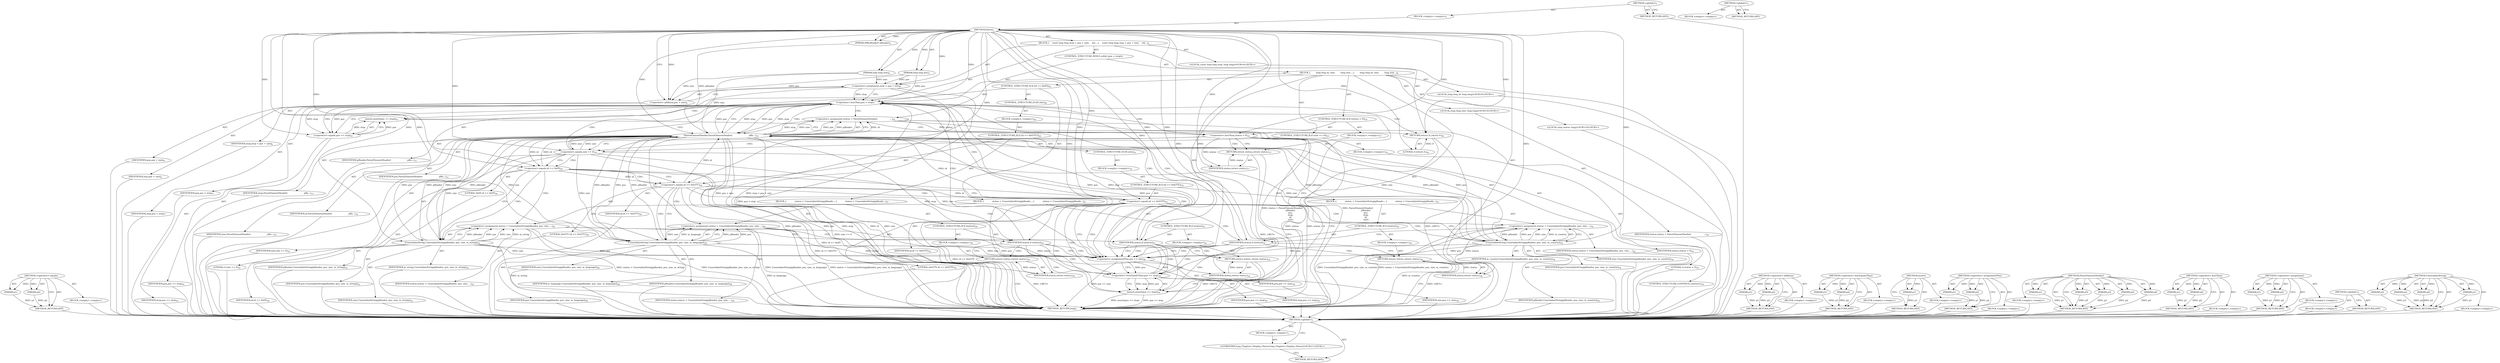 digraph "&lt;global&gt;" {
vulnerable_162 [label=<(METHOD,&lt;operator&gt;.equals)>];
vulnerable_163 [label=<(PARAM,p1)>];
vulnerable_164 [label=<(PARAM,p2)>];
vulnerable_165 [label=<(BLOCK,&lt;empty&gt;,&lt;empty&gt;)>];
vulnerable_166 [label=<(METHOD_RETURN,ANY)>];
vulnerable_6 [label=<(METHOD,&lt;global&gt;)<SUB>1</SUB>>];
vulnerable_7 [label=<(BLOCK,&lt;empty&gt;,&lt;empty&gt;)<SUB>1</SUB>>];
vulnerable_8 [label=<(METHOD,Parse)<SUB>1</SUB>>];
vulnerable_9 [label=<(PARAM,IMkvReader* pReader)<SUB>2</SUB>>];
vulnerable_10 [label=<(PARAM,long long pos)<SUB>3</SUB>>];
vulnerable_11 [label=<(PARAM,long long size)<SUB>4</SUB>>];
vulnerable_12 [label=<(BLOCK,{
    const long long stop = pos + size;
    wh...,{
    const long long stop = pos + size;
    wh...)<SUB>5</SUB>>];
vulnerable_13 [label="<(LOCAL,const long long stop: long long)<SUB>6</SUB>>"];
vulnerable_14 [label=<(&lt;operator&gt;.assignment,stop = pos + size)<SUB>6</SUB>>];
vulnerable_15 [label=<(IDENTIFIER,stop,stop = pos + size)<SUB>6</SUB>>];
vulnerable_16 [label=<(&lt;operator&gt;.addition,pos + size)<SUB>6</SUB>>];
vulnerable_17 [label=<(IDENTIFIER,pos,pos + size)<SUB>6</SUB>>];
vulnerable_18 [label=<(IDENTIFIER,size,pos + size)<SUB>6</SUB>>];
vulnerable_19 [label=<(CONTROL_STRUCTURE,WHILE,while (pos &lt; stop))<SUB>7</SUB>>];
vulnerable_20 [label=<(&lt;operator&gt;.lessThan,pos &lt; stop)<SUB>7</SUB>>];
vulnerable_21 [label=<(IDENTIFIER,pos,pos &lt; stop)<SUB>7</SUB>>];
vulnerable_22 [label=<(IDENTIFIER,stop,pos &lt; stop)<SUB>7</SUB>>];
vulnerable_23 [label=<(BLOCK,{
        long long id, size;
        long stat...,{
        long long id, size;
        long stat...)<SUB>8</SUB>>];
vulnerable_24 [label="<(LOCAL,long long id: long long)<SUB>9</SUB>>"];
vulnerable_25 [label="<(LOCAL,long long size: long long)<SUB>9</SUB>>"];
vulnerable_26 [label="<(LOCAL,long status: long)<SUB>10</SUB>>"];
vulnerable_27 [label=<(&lt;operator&gt;.assignment,status = ParseElementHeader(
                  ...)<SUB>10</SUB>>];
vulnerable_28 [label=<(IDENTIFIER,status,status = ParseElementHeader(
                  ...)<SUB>10</SUB>>];
vulnerable_29 [label=<(ParseElementHeader,ParseElementHeader(
                        pRe...)<SUB>10</SUB>>];
vulnerable_30 [label=<(IDENTIFIER,pReader,ParseElementHeader(
                        pRe...)<SUB>11</SUB>>];
vulnerable_31 [label=<(IDENTIFIER,pos,ParseElementHeader(
                        pRe...)<SUB>12</SUB>>];
vulnerable_32 [label=<(IDENTIFIER,stop,ParseElementHeader(
                        pRe...)<SUB>13</SUB>>];
vulnerable_33 [label=<(IDENTIFIER,id,ParseElementHeader(
                        pRe...)<SUB>14</SUB>>];
vulnerable_34 [label=<(IDENTIFIER,size,ParseElementHeader(
                        pRe...)<SUB>15</SUB>>];
vulnerable_35 [label=<(CONTROL_STRUCTURE,IF,if (status &lt; 0))<SUB>16</SUB>>];
vulnerable_36 [label=<(&lt;operator&gt;.lessThan,status &lt; 0)<SUB>16</SUB>>];
vulnerable_37 [label=<(IDENTIFIER,status,status &lt; 0)<SUB>16</SUB>>];
vulnerable_38 [label=<(LITERAL,0,status &lt; 0)<SUB>16</SUB>>];
vulnerable_39 [label=<(BLOCK,&lt;empty&gt;,&lt;empty&gt;)<SUB>17</SUB>>];
vulnerable_40 [label=<(RETURN,return status;,return status;)<SUB>17</SUB>>];
vulnerable_41 [label=<(IDENTIFIER,status,return status;)<SUB>17</SUB>>];
vulnerable_42 [label=<(CONTROL_STRUCTURE,IF,if (size == 0))<SUB>18</SUB>>];
vulnerable_43 [label=<(&lt;operator&gt;.equals,size == 0)<SUB>18</SUB>>];
vulnerable_44 [label=<(IDENTIFIER,size,size == 0)<SUB>18</SUB>>];
vulnerable_45 [label=<(LITERAL,0,size == 0)<SUB>18</SUB>>];
vulnerable_46 [label=<(BLOCK,&lt;empty&gt;,&lt;empty&gt;)<SUB>19</SUB>>];
vulnerable_47 [label=<(CONTROL_STRUCTURE,CONTINUE,continue;)<SUB>19</SUB>>];
vulnerable_48 [label=<(CONTROL_STRUCTURE,IF,if (id == 0x05))<SUB>20</SUB>>];
vulnerable_49 [label=<(&lt;operator&gt;.equals,id == 0x05)<SUB>20</SUB>>];
vulnerable_50 [label=<(IDENTIFIER,id,id == 0x05)<SUB>20</SUB>>];
vulnerable_51 [label=<(LITERAL,0x05,id == 0x05)<SUB>20</SUB>>];
vulnerable_52 [label=<(BLOCK,{
            status = UnserializeString(pReade...,{
            status = UnserializeString(pReade...)<SUB>21</SUB>>];
vulnerable_53 [label=<(&lt;operator&gt;.assignment,status = UnserializeString(pReader, pos, size, ...)<SUB>22</SUB>>];
vulnerable_54 [label=<(IDENTIFIER,status,status = UnserializeString(pReader, pos, size, ...)<SUB>22</SUB>>];
vulnerable_55 [label=<(UnserializeString,UnserializeString(pReader, pos, size, m_string))<SUB>22</SUB>>];
vulnerable_56 [label=<(IDENTIFIER,pReader,UnserializeString(pReader, pos, size, m_string))<SUB>22</SUB>>];
vulnerable_57 [label=<(IDENTIFIER,pos,UnserializeString(pReader, pos, size, m_string))<SUB>22</SUB>>];
vulnerable_58 [label=<(IDENTIFIER,size,UnserializeString(pReader, pos, size, m_string))<SUB>22</SUB>>];
vulnerable_59 [label=<(IDENTIFIER,m_string,UnserializeString(pReader, pos, size, m_string))<SUB>22</SUB>>];
vulnerable_60 [label=<(CONTROL_STRUCTURE,IF,if (status))<SUB>23</SUB>>];
vulnerable_61 [label=<(IDENTIFIER,status,if (status))<SUB>23</SUB>>];
vulnerable_62 [label=<(BLOCK,&lt;empty&gt;,&lt;empty&gt;)<SUB>24</SUB>>];
vulnerable_63 [label=<(RETURN,return status;,return status;)<SUB>24</SUB>>];
vulnerable_64 [label=<(IDENTIFIER,status,return status;)<SUB>24</SUB>>];
vulnerable_65 [label=<(CONTROL_STRUCTURE,ELSE,else)<SUB>26</SUB>>];
vulnerable_66 [label=<(BLOCK,&lt;empty&gt;,&lt;empty&gt;)<SUB>26</SUB>>];
vulnerable_67 [label=<(CONTROL_STRUCTURE,IF,if (id == 0x037C))<SUB>26</SUB>>];
vulnerable_68 [label=<(&lt;operator&gt;.equals,id == 0x037C)<SUB>26</SUB>>];
vulnerable_69 [label=<(IDENTIFIER,id,id == 0x037C)<SUB>26</SUB>>];
vulnerable_70 [label=<(LITERAL,0x037C,id == 0x037C)<SUB>26</SUB>>];
vulnerable_71 [label=<(BLOCK,{
            status = UnserializeString(pReade...,{
            status = UnserializeString(pReade...)<SUB>27</SUB>>];
vulnerable_72 [label=<(&lt;operator&gt;.assignment,status = UnserializeString(pReader, pos, size, ...)<SUB>28</SUB>>];
vulnerable_73 [label=<(IDENTIFIER,status,status = UnserializeString(pReader, pos, size, ...)<SUB>28</SUB>>];
vulnerable_74 [label=<(UnserializeString,UnserializeString(pReader, pos, size, m_language))<SUB>28</SUB>>];
vulnerable_75 [label=<(IDENTIFIER,pReader,UnserializeString(pReader, pos, size, m_language))<SUB>28</SUB>>];
vulnerable_76 [label=<(IDENTIFIER,pos,UnserializeString(pReader, pos, size, m_language))<SUB>28</SUB>>];
vulnerable_77 [label=<(IDENTIFIER,size,UnserializeString(pReader, pos, size, m_language))<SUB>28</SUB>>];
vulnerable_78 [label=<(IDENTIFIER,m_language,UnserializeString(pReader, pos, size, m_language))<SUB>28</SUB>>];
vulnerable_79 [label=<(CONTROL_STRUCTURE,IF,if (status))<SUB>29</SUB>>];
vulnerable_80 [label=<(IDENTIFIER,status,if (status))<SUB>29</SUB>>];
vulnerable_81 [label=<(BLOCK,&lt;empty&gt;,&lt;empty&gt;)<SUB>30</SUB>>];
vulnerable_82 [label=<(RETURN,return status;,return status;)<SUB>30</SUB>>];
vulnerable_83 [label=<(IDENTIFIER,status,return status;)<SUB>30</SUB>>];
vulnerable_84 [label=<(CONTROL_STRUCTURE,ELSE,else)<SUB>32</SUB>>];
vulnerable_85 [label=<(BLOCK,&lt;empty&gt;,&lt;empty&gt;)<SUB>32</SUB>>];
vulnerable_86 [label=<(CONTROL_STRUCTURE,IF,if (id == 0x037E))<SUB>32</SUB>>];
vulnerable_87 [label=<(&lt;operator&gt;.equals,id == 0x037E)<SUB>32</SUB>>];
vulnerable_88 [label=<(IDENTIFIER,id,id == 0x037E)<SUB>32</SUB>>];
vulnerable_89 [label=<(LITERAL,0x037E,id == 0x037E)<SUB>32</SUB>>];
vulnerable_90 [label=<(BLOCK,{
            status = UnserializeString(pReade...,{
            status = UnserializeString(pReade...)<SUB>33</SUB>>];
vulnerable_91 [label=<(&lt;operator&gt;.assignment,status = UnserializeString(pReader, pos, size, ...)<SUB>34</SUB>>];
vulnerable_92 [label=<(IDENTIFIER,status,status = UnserializeString(pReader, pos, size, ...)<SUB>34</SUB>>];
vulnerable_93 [label=<(UnserializeString,UnserializeString(pReader, pos, size, m_country))<SUB>34</SUB>>];
vulnerable_94 [label=<(IDENTIFIER,pReader,UnserializeString(pReader, pos, size, m_country))<SUB>34</SUB>>];
vulnerable_95 [label=<(IDENTIFIER,pos,UnserializeString(pReader, pos, size, m_country))<SUB>34</SUB>>];
vulnerable_96 [label=<(IDENTIFIER,size,UnserializeString(pReader, pos, size, m_country))<SUB>34</SUB>>];
vulnerable_97 [label=<(IDENTIFIER,m_country,UnserializeString(pReader, pos, size, m_country))<SUB>34</SUB>>];
vulnerable_98 [label=<(CONTROL_STRUCTURE,IF,if (status))<SUB>35</SUB>>];
vulnerable_99 [label=<(IDENTIFIER,status,if (status))<SUB>35</SUB>>];
vulnerable_100 [label=<(BLOCK,&lt;empty&gt;,&lt;empty&gt;)<SUB>36</SUB>>];
vulnerable_101 [label=<(RETURN,return status;,return status;)<SUB>36</SUB>>];
vulnerable_102 [label=<(IDENTIFIER,status,return status;)<SUB>36</SUB>>];
vulnerable_103 [label=<(&lt;operator&gt;.assignmentPlus,pos += size)<SUB>38</SUB>>];
vulnerable_104 [label=<(IDENTIFIER,pos,pos += size)<SUB>38</SUB>>];
vulnerable_105 [label=<(IDENTIFIER,size,pos += size)<SUB>38</SUB>>];
vulnerable_106 [label=<(assert,assert(pos &lt;= stop))<SUB>39</SUB>>];
vulnerable_107 [label=<(&lt;operator&gt;.lessEqualsThan,pos &lt;= stop)<SUB>39</SUB>>];
vulnerable_108 [label=<(IDENTIFIER,pos,pos &lt;= stop)<SUB>39</SUB>>];
vulnerable_109 [label=<(IDENTIFIER,stop,pos &lt;= stop)<SUB>39</SUB>>];
vulnerable_110 [label=<(assert,assert(pos == stop))<SUB>41</SUB>>];
vulnerable_111 [label=<(&lt;operator&gt;.equals,pos == stop)<SUB>41</SUB>>];
vulnerable_112 [label=<(IDENTIFIER,pos,pos == stop)<SUB>41</SUB>>];
vulnerable_113 [label=<(IDENTIFIER,stop,pos == stop)<SUB>41</SUB>>];
vulnerable_114 [label=<(RETURN,return 0;,return 0;)<SUB>42</SUB>>];
vulnerable_115 [label=<(LITERAL,0,return 0;)<SUB>42</SUB>>];
vulnerable_116 [label=<(METHOD_RETURN,long)<SUB>1</SUB>>];
vulnerable_118 [label=<(METHOD_RETURN,ANY)<SUB>1</SUB>>];
vulnerable_144 [label=<(METHOD,&lt;operator&gt;.addition)>];
vulnerable_145 [label=<(PARAM,p1)>];
vulnerable_146 [label=<(PARAM,p2)>];
vulnerable_147 [label=<(BLOCK,&lt;empty&gt;,&lt;empty&gt;)>];
vulnerable_148 [label=<(METHOD_RETURN,ANY)>];
vulnerable_183 [label=<(METHOD,&lt;operator&gt;.lessEqualsThan)>];
vulnerable_184 [label=<(PARAM,p1)>];
vulnerable_185 [label=<(PARAM,p2)>];
vulnerable_186 [label=<(BLOCK,&lt;empty&gt;,&lt;empty&gt;)>];
vulnerable_187 [label=<(METHOD_RETURN,ANY)>];
vulnerable_179 [label=<(METHOD,assert)>];
vulnerable_180 [label=<(PARAM,p1)>];
vulnerable_181 [label=<(BLOCK,&lt;empty&gt;,&lt;empty&gt;)>];
vulnerable_182 [label=<(METHOD_RETURN,ANY)>];
vulnerable_174 [label=<(METHOD,&lt;operator&gt;.assignmentPlus)>];
vulnerable_175 [label=<(PARAM,p1)>];
vulnerable_176 [label=<(PARAM,p2)>];
vulnerable_177 [label=<(BLOCK,&lt;empty&gt;,&lt;empty&gt;)>];
vulnerable_178 [label=<(METHOD_RETURN,ANY)>];
vulnerable_154 [label=<(METHOD,ParseElementHeader)>];
vulnerable_155 [label=<(PARAM,p1)>];
vulnerable_156 [label=<(PARAM,p2)>];
vulnerable_157 [label=<(PARAM,p3)>];
vulnerable_158 [label=<(PARAM,p4)>];
vulnerable_159 [label=<(PARAM,p5)>];
vulnerable_160 [label=<(BLOCK,&lt;empty&gt;,&lt;empty&gt;)>];
vulnerable_161 [label=<(METHOD_RETURN,ANY)>];
vulnerable_149 [label=<(METHOD,&lt;operator&gt;.lessThan)>];
vulnerable_150 [label=<(PARAM,p1)>];
vulnerable_151 [label=<(PARAM,p2)>];
vulnerable_152 [label=<(BLOCK,&lt;empty&gt;,&lt;empty&gt;)>];
vulnerable_153 [label=<(METHOD_RETURN,ANY)>];
vulnerable_139 [label=<(METHOD,&lt;operator&gt;.assignment)>];
vulnerable_140 [label=<(PARAM,p1)>];
vulnerable_141 [label=<(PARAM,p2)>];
vulnerable_142 [label=<(BLOCK,&lt;empty&gt;,&lt;empty&gt;)>];
vulnerable_143 [label=<(METHOD_RETURN,ANY)>];
vulnerable_133 [label=<(METHOD,&lt;global&gt;)<SUB>1</SUB>>];
vulnerable_134 [label=<(BLOCK,&lt;empty&gt;,&lt;empty&gt;)>];
vulnerable_135 [label=<(METHOD_RETURN,ANY)>];
vulnerable_167 [label=<(METHOD,UnserializeString)>];
vulnerable_168 [label=<(PARAM,p1)>];
vulnerable_169 [label=<(PARAM,p2)>];
vulnerable_170 [label=<(PARAM,p3)>];
vulnerable_171 [label=<(PARAM,p4)>];
vulnerable_172 [label=<(BLOCK,&lt;empty&gt;,&lt;empty&gt;)>];
vulnerable_173 [label=<(METHOD_RETURN,ANY)>];
fixed_6 [label=<(METHOD,&lt;global&gt;)<SUB>1</SUB>>];
fixed_7 [label=<(BLOCK,&lt;empty&gt;,&lt;empty&gt;)<SUB>1</SUB>>];
fixed_8 [label="<(UNKNOWN,long Chapters::Display::Parse(,long Chapters::Display::Parse()<SUB>1</SUB>>"];
fixed_9 [label=<(METHOD_RETURN,ANY)<SUB>1</SUB>>];
fixed_14 [label=<(METHOD,&lt;global&gt;)<SUB>1</SUB>>];
fixed_15 [label=<(BLOCK,&lt;empty&gt;,&lt;empty&gt;)>];
fixed_16 [label=<(METHOD_RETURN,ANY)>];
vulnerable_162 -> vulnerable_163  [key=0, label="AST: "];
vulnerable_162 -> vulnerable_163  [key=1, label="DDG: "];
vulnerable_162 -> vulnerable_165  [key=0, label="AST: "];
vulnerable_162 -> vulnerable_164  [key=0, label="AST: "];
vulnerable_162 -> vulnerable_164  [key=1, label="DDG: "];
vulnerable_162 -> vulnerable_166  [key=0, label="AST: "];
vulnerable_162 -> vulnerable_166  [key=1, label="CFG: "];
vulnerable_163 -> vulnerable_166  [key=0, label="DDG: p1"];
vulnerable_164 -> vulnerable_166  [key=0, label="DDG: p2"];
vulnerable_165 -> fixed_6  [key=0];
vulnerable_166 -> fixed_6  [key=0];
vulnerable_6 -> vulnerable_7  [key=0, label="AST: "];
vulnerable_6 -> vulnerable_118  [key=0, label="AST: "];
vulnerable_6 -> vulnerable_118  [key=1, label="CFG: "];
vulnerable_7 -> vulnerable_8  [key=0, label="AST: "];
vulnerable_8 -> vulnerable_9  [key=0, label="AST: "];
vulnerable_8 -> vulnerable_9  [key=1, label="DDG: "];
vulnerable_8 -> vulnerable_10  [key=0, label="AST: "];
vulnerable_8 -> vulnerable_10  [key=1, label="DDG: "];
vulnerable_8 -> vulnerable_11  [key=0, label="AST: "];
vulnerable_8 -> vulnerable_11  [key=1, label="DDG: "];
vulnerable_8 -> vulnerable_12  [key=0, label="AST: "];
vulnerable_8 -> vulnerable_116  [key=0, label="AST: "];
vulnerable_8 -> vulnerable_16  [key=0, label="CFG: "];
vulnerable_8 -> vulnerable_16  [key=1, label="DDG: "];
vulnerable_8 -> vulnerable_14  [key=0, label="DDG: "];
vulnerable_8 -> vulnerable_114  [key=0, label="DDG: "];
vulnerable_8 -> vulnerable_115  [key=0, label="DDG: "];
vulnerable_8 -> vulnerable_20  [key=0, label="DDG: "];
vulnerable_8 -> vulnerable_103  [key=0, label="DDG: "];
vulnerable_8 -> vulnerable_111  [key=0, label="DDG: "];
vulnerable_8 -> vulnerable_29  [key=0, label="DDG: "];
vulnerable_8 -> vulnerable_36  [key=0, label="DDG: "];
vulnerable_8 -> vulnerable_43  [key=0, label="DDG: "];
vulnerable_8 -> vulnerable_49  [key=0, label="DDG: "];
vulnerable_8 -> vulnerable_107  [key=0, label="DDG: "];
vulnerable_8 -> vulnerable_41  [key=0, label="DDG: "];
vulnerable_8 -> vulnerable_61  [key=0, label="DDG: "];
vulnerable_8 -> vulnerable_55  [key=0, label="DDG: "];
vulnerable_8 -> vulnerable_64  [key=0, label="DDG: "];
vulnerable_8 -> vulnerable_68  [key=0, label="DDG: "];
vulnerable_8 -> vulnerable_80  [key=0, label="DDG: "];
vulnerable_8 -> vulnerable_74  [key=0, label="DDG: "];
vulnerable_8 -> vulnerable_83  [key=0, label="DDG: "];
vulnerable_8 -> vulnerable_87  [key=0, label="DDG: "];
vulnerable_8 -> vulnerable_99  [key=0, label="DDG: "];
vulnerable_8 -> vulnerable_93  [key=0, label="DDG: "];
vulnerable_8 -> vulnerable_102  [key=0, label="DDG: "];
vulnerable_9 -> vulnerable_29  [key=0, label="DDG: pReader"];
vulnerable_10 -> vulnerable_14  [key=0, label="DDG: pos"];
vulnerable_10 -> vulnerable_16  [key=0, label="DDG: pos"];
vulnerable_10 -> vulnerable_20  [key=0, label="DDG: pos"];
vulnerable_11 -> vulnerable_14  [key=0, label="DDG: size"];
vulnerable_11 -> vulnerable_16  [key=0, label="DDG: size"];
vulnerable_11 -> vulnerable_29  [key=0, label="DDG: size"];
vulnerable_12 -> vulnerable_13  [key=0, label="AST: "];
vulnerable_12 -> vulnerable_14  [key=0, label="AST: "];
vulnerable_12 -> vulnerable_19  [key=0, label="AST: "];
vulnerable_12 -> vulnerable_110  [key=0, label="AST: "];
vulnerable_12 -> vulnerable_114  [key=0, label="AST: "];
vulnerable_13 -> fixed_6  [key=0];
vulnerable_14 -> vulnerable_15  [key=0, label="AST: "];
vulnerable_14 -> vulnerable_16  [key=0, label="AST: "];
vulnerable_14 -> vulnerable_20  [key=0, label="CFG: "];
vulnerable_14 -> vulnerable_20  [key=1, label="DDG: stop"];
vulnerable_14 -> vulnerable_116  [key=0, label="DDG: pos + size"];
vulnerable_14 -> vulnerable_116  [key=1, label="DDG: stop = pos + size"];
vulnerable_15 -> fixed_6  [key=0];
vulnerable_16 -> vulnerable_17  [key=0, label="AST: "];
vulnerable_16 -> vulnerable_18  [key=0, label="AST: "];
vulnerable_16 -> vulnerable_14  [key=0, label="CFG: "];
vulnerable_17 -> fixed_6  [key=0];
vulnerable_18 -> fixed_6  [key=0];
vulnerable_19 -> vulnerable_20  [key=0, label="AST: "];
vulnerable_19 -> vulnerable_23  [key=0, label="AST: "];
vulnerable_20 -> vulnerable_21  [key=0, label="AST: "];
vulnerable_20 -> vulnerable_22  [key=0, label="AST: "];
vulnerable_20 -> vulnerable_29  [key=0, label="CFG: "];
vulnerable_20 -> vulnerable_29  [key=1, label="DDG: pos"];
vulnerable_20 -> vulnerable_29  [key=2, label="DDG: stop"];
vulnerable_20 -> vulnerable_29  [key=3, label="CDG: "];
vulnerable_20 -> vulnerable_111  [key=0, label="CFG: "];
vulnerable_20 -> vulnerable_111  [key=1, label="DDG: pos"];
vulnerable_20 -> vulnerable_111  [key=2, label="DDG: stop"];
vulnerable_20 -> vulnerable_111  [key=3, label="CDG: "];
vulnerable_20 -> vulnerable_116  [key=0, label="DDG: pos &lt; stop"];
vulnerable_20 -> vulnerable_114  [key=0, label="CDG: "];
vulnerable_20 -> vulnerable_27  [key=0, label="CDG: "];
vulnerable_20 -> vulnerable_36  [key=0, label="CDG: "];
vulnerable_20 -> vulnerable_110  [key=0, label="CDG: "];
vulnerable_21 -> fixed_6  [key=0];
vulnerable_22 -> fixed_6  [key=0];
vulnerable_23 -> vulnerable_24  [key=0, label="AST: "];
vulnerable_23 -> vulnerable_25  [key=0, label="AST: "];
vulnerable_23 -> vulnerable_26  [key=0, label="AST: "];
vulnerable_23 -> vulnerable_27  [key=0, label="AST: "];
vulnerable_23 -> vulnerable_35  [key=0, label="AST: "];
vulnerable_23 -> vulnerable_42  [key=0, label="AST: "];
vulnerable_23 -> vulnerable_48  [key=0, label="AST: "];
vulnerable_23 -> vulnerable_103  [key=0, label="AST: "];
vulnerable_23 -> vulnerable_106  [key=0, label="AST: "];
vulnerable_24 -> fixed_6  [key=0];
vulnerable_25 -> fixed_6  [key=0];
vulnerable_26 -> fixed_6  [key=0];
vulnerable_27 -> vulnerable_28  [key=0, label="AST: "];
vulnerable_27 -> vulnerable_29  [key=0, label="AST: "];
vulnerable_27 -> vulnerable_36  [key=0, label="CFG: "];
vulnerable_27 -> vulnerable_36  [key=1, label="DDG: status"];
vulnerable_27 -> vulnerable_116  [key=0, label="DDG: ParseElementHeader(
                        pReader,
                        pos,
                        stop,
                        id,
                        size)"];
vulnerable_27 -> vulnerable_116  [key=1, label="DDG: status = ParseElementHeader(
                        pReader,
                        pos,
                        stop,
                        id,
                        size)"];
vulnerable_28 -> fixed_6  [key=0];
vulnerable_29 -> vulnerable_30  [key=0, label="AST: "];
vulnerable_29 -> vulnerable_31  [key=0, label="AST: "];
vulnerable_29 -> vulnerable_32  [key=0, label="AST: "];
vulnerable_29 -> vulnerable_33  [key=0, label="AST: "];
vulnerable_29 -> vulnerable_34  [key=0, label="AST: "];
vulnerable_29 -> vulnerable_27  [key=0, label="CFG: "];
vulnerable_29 -> vulnerable_27  [key=1, label="DDG: id"];
vulnerable_29 -> vulnerable_27  [key=2, label="DDG: stop"];
vulnerable_29 -> vulnerable_27  [key=3, label="DDG: size"];
vulnerable_29 -> vulnerable_27  [key=4, label="DDG: pos"];
vulnerable_29 -> vulnerable_27  [key=5, label="DDG: pReader"];
vulnerable_29 -> vulnerable_116  [key=0, label="DDG: pReader"];
vulnerable_29 -> vulnerable_116  [key=1, label="DDG: pos"];
vulnerable_29 -> vulnerable_116  [key=2, label="DDG: stop"];
vulnerable_29 -> vulnerable_116  [key=3, label="DDG: id"];
vulnerable_29 -> vulnerable_116  [key=4, label="DDG: size"];
vulnerable_29 -> vulnerable_20  [key=0, label="DDG: pos"];
vulnerable_29 -> vulnerable_20  [key=1, label="DDG: stop"];
vulnerable_29 -> vulnerable_103  [key=0, label="DDG: pos"];
vulnerable_29 -> vulnerable_43  [key=0, label="DDG: size"];
vulnerable_29 -> vulnerable_49  [key=0, label="DDG: id"];
vulnerable_29 -> vulnerable_107  [key=0, label="DDG: stop"];
vulnerable_29 -> vulnerable_55  [key=0, label="DDG: pReader"];
vulnerable_29 -> vulnerable_55  [key=1, label="DDG: pos"];
vulnerable_29 -> vulnerable_74  [key=0, label="DDG: pReader"];
vulnerable_29 -> vulnerable_74  [key=1, label="DDG: pos"];
vulnerable_29 -> vulnerable_93  [key=0, label="DDG: pReader"];
vulnerable_29 -> vulnerable_93  [key=1, label="DDG: pos"];
vulnerable_30 -> fixed_6  [key=0];
vulnerable_31 -> fixed_6  [key=0];
vulnerable_32 -> fixed_6  [key=0];
vulnerable_33 -> fixed_6  [key=0];
vulnerable_34 -> fixed_6  [key=0];
vulnerable_35 -> vulnerable_36  [key=0, label="AST: "];
vulnerable_35 -> vulnerable_39  [key=0, label="AST: "];
vulnerable_36 -> vulnerable_37  [key=0, label="AST: "];
vulnerable_36 -> vulnerable_38  [key=0, label="AST: "];
vulnerable_36 -> vulnerable_40  [key=0, label="CFG: "];
vulnerable_36 -> vulnerable_40  [key=1, label="CDG: "];
vulnerable_36 -> vulnerable_43  [key=0, label="CFG: "];
vulnerable_36 -> vulnerable_43  [key=1, label="CDG: "];
vulnerable_36 -> vulnerable_116  [key=0, label="DDG: status"];
vulnerable_36 -> vulnerable_116  [key=1, label="DDG: status &lt; 0"];
vulnerable_36 -> vulnerable_41  [key=0, label="DDG: status"];
vulnerable_37 -> fixed_6  [key=0];
vulnerable_38 -> fixed_6  [key=0];
vulnerable_39 -> vulnerable_40  [key=0, label="AST: "];
vulnerable_40 -> vulnerable_41  [key=0, label="AST: "];
vulnerable_40 -> vulnerable_116  [key=0, label="CFG: "];
vulnerable_40 -> vulnerable_116  [key=1, label="DDG: &lt;RET&gt;"];
vulnerable_41 -> vulnerable_40  [key=0, label="DDG: status"];
vulnerable_42 -> vulnerable_43  [key=0, label="AST: "];
vulnerable_42 -> vulnerable_46  [key=0, label="AST: "];
vulnerable_43 -> vulnerable_44  [key=0, label="AST: "];
vulnerable_43 -> vulnerable_45  [key=0, label="AST: "];
vulnerable_43 -> vulnerable_20  [key=0, label="CFG: "];
vulnerable_43 -> vulnerable_20  [key=1, label="CDG: "];
vulnerable_43 -> vulnerable_49  [key=0, label="CFG: "];
vulnerable_43 -> vulnerable_49  [key=1, label="CDG: "];
vulnerable_43 -> vulnerable_116  [key=0, label="DDG: size == 0"];
vulnerable_43 -> vulnerable_103  [key=0, label="DDG: size"];
vulnerable_43 -> vulnerable_29  [key=0, label="DDG: size"];
vulnerable_43 -> vulnerable_55  [key=0, label="DDG: size"];
vulnerable_43 -> vulnerable_74  [key=0, label="DDG: size"];
vulnerable_43 -> vulnerable_93  [key=0, label="DDG: size"];
vulnerable_44 -> fixed_6  [key=0];
vulnerable_45 -> fixed_6  [key=0];
vulnerable_46 -> vulnerable_47  [key=0, label="AST: "];
vulnerable_47 -> fixed_6  [key=0];
vulnerable_48 -> vulnerable_49  [key=0, label="AST: "];
vulnerable_48 -> vulnerable_52  [key=0, label="AST: "];
vulnerable_48 -> vulnerable_65  [key=0, label="AST: "];
vulnerable_49 -> vulnerable_50  [key=0, label="AST: "];
vulnerable_49 -> vulnerable_51  [key=0, label="AST: "];
vulnerable_49 -> vulnerable_55  [key=0, label="CFG: "];
vulnerable_49 -> vulnerable_55  [key=1, label="CDG: "];
vulnerable_49 -> vulnerable_68  [key=0, label="CFG: "];
vulnerable_49 -> vulnerable_68  [key=1, label="DDG: id"];
vulnerable_49 -> vulnerable_68  [key=2, label="CDG: "];
vulnerable_49 -> vulnerable_116  [key=0, label="DDG: id == 0x05"];
vulnerable_49 -> vulnerable_29  [key=0, label="DDG: id"];
vulnerable_49 -> vulnerable_61  [key=0, label="CDG: "];
vulnerable_49 -> vulnerable_53  [key=0, label="CDG: "];
vulnerable_50 -> fixed_6  [key=0];
vulnerable_51 -> fixed_6  [key=0];
vulnerable_52 -> vulnerable_53  [key=0, label="AST: "];
vulnerable_52 -> vulnerable_60  [key=0, label="AST: "];
vulnerable_53 -> vulnerable_54  [key=0, label="AST: "];
vulnerable_53 -> vulnerable_55  [key=0, label="AST: "];
vulnerable_53 -> vulnerable_61  [key=0, label="CFG: "];
vulnerable_53 -> vulnerable_116  [key=0, label="DDG: UnserializeString(pReader, pos, size, m_string)"];
vulnerable_53 -> vulnerable_116  [key=1, label="DDG: status = UnserializeString(pReader, pos, size, m_string)"];
vulnerable_53 -> vulnerable_64  [key=0, label="DDG: status"];
vulnerable_54 -> fixed_6  [key=0];
vulnerable_55 -> vulnerable_56  [key=0, label="AST: "];
vulnerable_55 -> vulnerable_57  [key=0, label="AST: "];
vulnerable_55 -> vulnerable_58  [key=0, label="AST: "];
vulnerable_55 -> vulnerable_59  [key=0, label="AST: "];
vulnerable_55 -> vulnerable_53  [key=0, label="CFG: "];
vulnerable_55 -> vulnerable_53  [key=1, label="DDG: pReader"];
vulnerable_55 -> vulnerable_53  [key=2, label="DDG: pos"];
vulnerable_55 -> vulnerable_53  [key=3, label="DDG: size"];
vulnerable_55 -> vulnerable_53  [key=4, label="DDG: m_string"];
vulnerable_55 -> vulnerable_116  [key=0, label="DDG: m_string"];
vulnerable_55 -> vulnerable_103  [key=0, label="DDG: size"];
vulnerable_55 -> vulnerable_103  [key=1, label="DDG: pos"];
vulnerable_55 -> vulnerable_29  [key=0, label="DDG: pReader"];
vulnerable_55 -> vulnerable_29  [key=1, label="DDG: size"];
vulnerable_56 -> fixed_6  [key=0];
vulnerable_57 -> fixed_6  [key=0];
vulnerable_58 -> fixed_6  [key=0];
vulnerable_59 -> fixed_6  [key=0];
vulnerable_60 -> vulnerable_61  [key=0, label="AST: "];
vulnerable_60 -> vulnerable_62  [key=0, label="AST: "];
vulnerable_61 -> vulnerable_63  [key=0, label="CFG: "];
vulnerable_61 -> vulnerable_63  [key=1, label="CDG: "];
vulnerable_61 -> vulnerable_103  [key=0, label="CFG: "];
vulnerable_61 -> vulnerable_103  [key=1, label="CDG: "];
vulnerable_61 -> vulnerable_107  [key=0, label="CDG: "];
vulnerable_61 -> vulnerable_20  [key=0, label="CDG: "];
vulnerable_61 -> vulnerable_106  [key=0, label="CDG: "];
vulnerable_62 -> vulnerable_63  [key=0, label="AST: "];
vulnerable_63 -> vulnerable_64  [key=0, label="AST: "];
vulnerable_63 -> vulnerable_116  [key=0, label="CFG: "];
vulnerable_63 -> vulnerable_116  [key=1, label="DDG: &lt;RET&gt;"];
vulnerable_64 -> vulnerable_63  [key=0, label="DDG: status"];
vulnerable_65 -> vulnerable_66  [key=0, label="AST: "];
vulnerable_66 -> vulnerable_67  [key=0, label="AST: "];
vulnerable_67 -> vulnerable_68  [key=0, label="AST: "];
vulnerable_67 -> vulnerable_71  [key=0, label="AST: "];
vulnerable_67 -> vulnerable_84  [key=0, label="AST: "];
vulnerable_68 -> vulnerable_69  [key=0, label="AST: "];
vulnerable_68 -> vulnerable_70  [key=0, label="AST: "];
vulnerable_68 -> vulnerable_74  [key=0, label="CFG: "];
vulnerable_68 -> vulnerable_74  [key=1, label="CDG: "];
vulnerable_68 -> vulnerable_87  [key=0, label="CFG: "];
vulnerable_68 -> vulnerable_87  [key=1, label="DDG: id"];
vulnerable_68 -> vulnerable_87  [key=2, label="CDG: "];
vulnerable_68 -> vulnerable_116  [key=0, label="DDG: id == 0x037C"];
vulnerable_68 -> vulnerable_29  [key=0, label="DDG: id"];
vulnerable_68 -> vulnerable_72  [key=0, label="CDG: "];
vulnerable_68 -> vulnerable_80  [key=0, label="CDG: "];
vulnerable_69 -> fixed_6  [key=0];
vulnerable_70 -> fixed_6  [key=0];
vulnerable_71 -> vulnerable_72  [key=0, label="AST: "];
vulnerable_71 -> vulnerable_79  [key=0, label="AST: "];
vulnerable_72 -> vulnerable_73  [key=0, label="AST: "];
vulnerable_72 -> vulnerable_74  [key=0, label="AST: "];
vulnerable_72 -> vulnerable_80  [key=0, label="CFG: "];
vulnerable_72 -> vulnerable_116  [key=0, label="DDG: UnserializeString(pReader, pos, size, m_language)"];
vulnerable_72 -> vulnerable_116  [key=1, label="DDG: status = UnserializeString(pReader, pos, size, m_language)"];
vulnerable_72 -> vulnerable_83  [key=0, label="DDG: status"];
vulnerable_73 -> fixed_6  [key=0];
vulnerable_74 -> vulnerable_75  [key=0, label="AST: "];
vulnerable_74 -> vulnerable_76  [key=0, label="AST: "];
vulnerable_74 -> vulnerable_77  [key=0, label="AST: "];
vulnerable_74 -> vulnerable_78  [key=0, label="AST: "];
vulnerable_74 -> vulnerable_72  [key=0, label="CFG: "];
vulnerable_74 -> vulnerable_72  [key=1, label="DDG: pReader"];
vulnerable_74 -> vulnerable_72  [key=2, label="DDG: pos"];
vulnerable_74 -> vulnerable_72  [key=3, label="DDG: size"];
vulnerable_74 -> vulnerable_72  [key=4, label="DDG: m_language"];
vulnerable_74 -> vulnerable_116  [key=0, label="DDG: m_language"];
vulnerable_74 -> vulnerable_103  [key=0, label="DDG: size"];
vulnerable_74 -> vulnerable_103  [key=1, label="DDG: pos"];
vulnerable_74 -> vulnerable_29  [key=0, label="DDG: pReader"];
vulnerable_74 -> vulnerable_29  [key=1, label="DDG: size"];
vulnerable_75 -> fixed_6  [key=0];
vulnerable_76 -> fixed_6  [key=0];
vulnerable_77 -> fixed_6  [key=0];
vulnerable_78 -> fixed_6  [key=0];
vulnerable_79 -> vulnerable_80  [key=0, label="AST: "];
vulnerable_79 -> vulnerable_81  [key=0, label="AST: "];
vulnerable_80 -> vulnerable_82  [key=0, label="CFG: "];
vulnerable_80 -> vulnerable_82  [key=1, label="CDG: "];
vulnerable_80 -> vulnerable_103  [key=0, label="CFG: "];
vulnerable_80 -> vulnerable_103  [key=1, label="CDG: "];
vulnerable_80 -> vulnerable_107  [key=0, label="CDG: "];
vulnerable_80 -> vulnerable_20  [key=0, label="CDG: "];
vulnerable_80 -> vulnerable_106  [key=0, label="CDG: "];
vulnerable_81 -> vulnerable_82  [key=0, label="AST: "];
vulnerable_82 -> vulnerable_83  [key=0, label="AST: "];
vulnerable_82 -> vulnerable_116  [key=0, label="CFG: "];
vulnerable_82 -> vulnerable_116  [key=1, label="DDG: &lt;RET&gt;"];
vulnerable_83 -> vulnerable_82  [key=0, label="DDG: status"];
vulnerable_84 -> vulnerable_85  [key=0, label="AST: "];
vulnerable_85 -> vulnerable_86  [key=0, label="AST: "];
vulnerable_86 -> vulnerable_87  [key=0, label="AST: "];
vulnerable_86 -> vulnerable_90  [key=0, label="AST: "];
vulnerable_87 -> vulnerable_88  [key=0, label="AST: "];
vulnerable_87 -> vulnerable_89  [key=0, label="AST: "];
vulnerable_87 -> vulnerable_93  [key=0, label="CFG: "];
vulnerable_87 -> vulnerable_93  [key=1, label="CDG: "];
vulnerable_87 -> vulnerable_103  [key=0, label="CFG: "];
vulnerable_87 -> vulnerable_103  [key=1, label="CDG: "];
vulnerable_87 -> vulnerable_116  [key=0, label="DDG: id == 0x037E"];
vulnerable_87 -> vulnerable_29  [key=0, label="DDG: id"];
vulnerable_87 -> vulnerable_107  [key=0, label="CDG: "];
vulnerable_87 -> vulnerable_99  [key=0, label="CDG: "];
vulnerable_87 -> vulnerable_20  [key=0, label="CDG: "];
vulnerable_87 -> vulnerable_106  [key=0, label="CDG: "];
vulnerable_87 -> vulnerable_91  [key=0, label="CDG: "];
vulnerable_88 -> fixed_6  [key=0];
vulnerable_89 -> fixed_6  [key=0];
vulnerable_90 -> vulnerable_91  [key=0, label="AST: "];
vulnerable_90 -> vulnerable_98  [key=0, label="AST: "];
vulnerable_91 -> vulnerable_92  [key=0, label="AST: "];
vulnerable_91 -> vulnerable_93  [key=0, label="AST: "];
vulnerable_91 -> vulnerable_99  [key=0, label="CFG: "];
vulnerable_91 -> vulnerable_116  [key=0, label="DDG: UnserializeString(pReader, pos, size, m_country)"];
vulnerable_91 -> vulnerable_116  [key=1, label="DDG: status = UnserializeString(pReader, pos, size, m_country)"];
vulnerable_91 -> vulnerable_102  [key=0, label="DDG: status"];
vulnerable_92 -> fixed_6  [key=0];
vulnerable_93 -> vulnerable_94  [key=0, label="AST: "];
vulnerable_93 -> vulnerable_95  [key=0, label="AST: "];
vulnerable_93 -> vulnerable_96  [key=0, label="AST: "];
vulnerable_93 -> vulnerable_97  [key=0, label="AST: "];
vulnerable_93 -> vulnerable_91  [key=0, label="CFG: "];
vulnerable_93 -> vulnerable_91  [key=1, label="DDG: pReader"];
vulnerable_93 -> vulnerable_91  [key=2, label="DDG: pos"];
vulnerable_93 -> vulnerable_91  [key=3, label="DDG: size"];
vulnerable_93 -> vulnerable_91  [key=4, label="DDG: m_country"];
vulnerable_93 -> vulnerable_116  [key=0, label="DDG: m_country"];
vulnerable_93 -> vulnerable_103  [key=0, label="DDG: size"];
vulnerable_93 -> vulnerable_103  [key=1, label="DDG: pos"];
vulnerable_93 -> vulnerable_29  [key=0, label="DDG: pReader"];
vulnerable_93 -> vulnerable_29  [key=1, label="DDG: size"];
vulnerable_94 -> fixed_6  [key=0];
vulnerable_95 -> fixed_6  [key=0];
vulnerable_96 -> fixed_6  [key=0];
vulnerable_97 -> fixed_6  [key=0];
vulnerable_98 -> vulnerable_99  [key=0, label="AST: "];
vulnerable_98 -> vulnerable_100  [key=0, label="AST: "];
vulnerable_99 -> vulnerable_101  [key=0, label="CFG: "];
vulnerable_99 -> vulnerable_101  [key=1, label="CDG: "];
vulnerable_99 -> vulnerable_103  [key=0, label="CFG: "];
vulnerable_99 -> vulnerable_103  [key=1, label="CDG: "];
vulnerable_99 -> vulnerable_107  [key=0, label="CDG: "];
vulnerable_99 -> vulnerable_20  [key=0, label="CDG: "];
vulnerable_99 -> vulnerable_106  [key=0, label="CDG: "];
vulnerable_100 -> vulnerable_101  [key=0, label="AST: "];
vulnerable_101 -> vulnerable_102  [key=0, label="AST: "];
vulnerable_101 -> vulnerable_116  [key=0, label="CFG: "];
vulnerable_101 -> vulnerable_116  [key=1, label="DDG: &lt;RET&gt;"];
vulnerable_102 -> vulnerable_101  [key=0, label="DDG: status"];
vulnerable_103 -> vulnerable_104  [key=0, label="AST: "];
vulnerable_103 -> vulnerable_105  [key=0, label="AST: "];
vulnerable_103 -> vulnerable_107  [key=0, label="CFG: "];
vulnerable_103 -> vulnerable_107  [key=1, label="DDG: pos"];
vulnerable_103 -> vulnerable_116  [key=0, label="DDG: pos += size"];
vulnerable_104 -> fixed_6  [key=0];
vulnerable_105 -> fixed_6  [key=0];
vulnerable_106 -> vulnerable_107  [key=0, label="AST: "];
vulnerable_106 -> vulnerable_20  [key=0, label="CFG: "];
vulnerable_106 -> vulnerable_116  [key=0, label="DDG: pos &lt;= stop"];
vulnerable_106 -> vulnerable_116  [key=1, label="DDG: assert(pos &lt;= stop)"];
vulnerable_107 -> vulnerable_108  [key=0, label="AST: "];
vulnerable_107 -> vulnerable_109  [key=0, label="AST: "];
vulnerable_107 -> vulnerable_106  [key=0, label="CFG: "];
vulnerable_107 -> vulnerable_106  [key=1, label="DDG: pos"];
vulnerable_107 -> vulnerable_106  [key=2, label="DDG: stop"];
vulnerable_107 -> vulnerable_20  [key=0, label="DDG: pos"];
vulnerable_107 -> vulnerable_20  [key=1, label="DDG: stop"];
vulnerable_108 -> fixed_6  [key=0];
vulnerable_109 -> fixed_6  [key=0];
vulnerable_110 -> vulnerable_111  [key=0, label="AST: "];
vulnerable_110 -> vulnerable_114  [key=0, label="CFG: "];
vulnerable_111 -> vulnerable_112  [key=0, label="AST: "];
vulnerable_111 -> vulnerable_113  [key=0, label="AST: "];
vulnerable_111 -> vulnerable_110  [key=0, label="CFG: "];
vulnerable_111 -> vulnerable_110  [key=1, label="DDG: pos"];
vulnerable_111 -> vulnerable_110  [key=2, label="DDG: stop"];
vulnerable_112 -> fixed_6  [key=0];
vulnerable_113 -> fixed_6  [key=0];
vulnerable_114 -> vulnerable_115  [key=0, label="AST: "];
vulnerable_114 -> vulnerable_116  [key=0, label="CFG: "];
vulnerable_114 -> vulnerable_116  [key=1, label="DDG: &lt;RET&gt;"];
vulnerable_115 -> vulnerable_114  [key=0, label="DDG: 0"];
vulnerable_116 -> fixed_6  [key=0];
vulnerable_118 -> fixed_6  [key=0];
vulnerable_144 -> vulnerable_145  [key=0, label="AST: "];
vulnerable_144 -> vulnerable_145  [key=1, label="DDG: "];
vulnerable_144 -> vulnerable_147  [key=0, label="AST: "];
vulnerable_144 -> vulnerable_146  [key=0, label="AST: "];
vulnerable_144 -> vulnerable_146  [key=1, label="DDG: "];
vulnerable_144 -> vulnerable_148  [key=0, label="AST: "];
vulnerable_144 -> vulnerable_148  [key=1, label="CFG: "];
vulnerable_145 -> vulnerable_148  [key=0, label="DDG: p1"];
vulnerable_146 -> vulnerable_148  [key=0, label="DDG: p2"];
vulnerable_147 -> fixed_6  [key=0];
vulnerable_148 -> fixed_6  [key=0];
vulnerable_183 -> vulnerable_184  [key=0, label="AST: "];
vulnerable_183 -> vulnerable_184  [key=1, label="DDG: "];
vulnerable_183 -> vulnerable_186  [key=0, label="AST: "];
vulnerable_183 -> vulnerable_185  [key=0, label="AST: "];
vulnerable_183 -> vulnerable_185  [key=1, label="DDG: "];
vulnerable_183 -> vulnerable_187  [key=0, label="AST: "];
vulnerable_183 -> vulnerable_187  [key=1, label="CFG: "];
vulnerable_184 -> vulnerable_187  [key=0, label="DDG: p1"];
vulnerable_185 -> vulnerable_187  [key=0, label="DDG: p2"];
vulnerable_186 -> fixed_6  [key=0];
vulnerable_187 -> fixed_6  [key=0];
vulnerable_179 -> vulnerable_180  [key=0, label="AST: "];
vulnerable_179 -> vulnerable_180  [key=1, label="DDG: "];
vulnerable_179 -> vulnerable_181  [key=0, label="AST: "];
vulnerable_179 -> vulnerable_182  [key=0, label="AST: "];
vulnerable_179 -> vulnerable_182  [key=1, label="CFG: "];
vulnerable_180 -> vulnerable_182  [key=0, label="DDG: p1"];
vulnerable_181 -> fixed_6  [key=0];
vulnerable_182 -> fixed_6  [key=0];
vulnerable_174 -> vulnerable_175  [key=0, label="AST: "];
vulnerable_174 -> vulnerable_175  [key=1, label="DDG: "];
vulnerable_174 -> vulnerable_177  [key=0, label="AST: "];
vulnerable_174 -> vulnerable_176  [key=0, label="AST: "];
vulnerable_174 -> vulnerable_176  [key=1, label="DDG: "];
vulnerable_174 -> vulnerable_178  [key=0, label="AST: "];
vulnerable_174 -> vulnerable_178  [key=1, label="CFG: "];
vulnerable_175 -> vulnerable_178  [key=0, label="DDG: p1"];
vulnerable_176 -> vulnerable_178  [key=0, label="DDG: p2"];
vulnerable_177 -> fixed_6  [key=0];
vulnerable_178 -> fixed_6  [key=0];
vulnerable_154 -> vulnerable_155  [key=0, label="AST: "];
vulnerable_154 -> vulnerable_155  [key=1, label="DDG: "];
vulnerable_154 -> vulnerable_160  [key=0, label="AST: "];
vulnerable_154 -> vulnerable_156  [key=0, label="AST: "];
vulnerable_154 -> vulnerable_156  [key=1, label="DDG: "];
vulnerable_154 -> vulnerable_161  [key=0, label="AST: "];
vulnerable_154 -> vulnerable_161  [key=1, label="CFG: "];
vulnerable_154 -> vulnerable_157  [key=0, label="AST: "];
vulnerable_154 -> vulnerable_157  [key=1, label="DDG: "];
vulnerable_154 -> vulnerable_158  [key=0, label="AST: "];
vulnerable_154 -> vulnerable_158  [key=1, label="DDG: "];
vulnerable_154 -> vulnerable_159  [key=0, label="AST: "];
vulnerable_154 -> vulnerable_159  [key=1, label="DDG: "];
vulnerable_155 -> vulnerable_161  [key=0, label="DDG: p1"];
vulnerable_156 -> vulnerable_161  [key=0, label="DDG: p2"];
vulnerable_157 -> vulnerable_161  [key=0, label="DDG: p3"];
vulnerable_158 -> vulnerable_161  [key=0, label="DDG: p4"];
vulnerable_159 -> vulnerable_161  [key=0, label="DDG: p5"];
vulnerable_160 -> fixed_6  [key=0];
vulnerable_161 -> fixed_6  [key=0];
vulnerable_149 -> vulnerable_150  [key=0, label="AST: "];
vulnerable_149 -> vulnerable_150  [key=1, label="DDG: "];
vulnerable_149 -> vulnerable_152  [key=0, label="AST: "];
vulnerable_149 -> vulnerable_151  [key=0, label="AST: "];
vulnerable_149 -> vulnerable_151  [key=1, label="DDG: "];
vulnerable_149 -> vulnerable_153  [key=0, label="AST: "];
vulnerable_149 -> vulnerable_153  [key=1, label="CFG: "];
vulnerable_150 -> vulnerable_153  [key=0, label="DDG: p1"];
vulnerable_151 -> vulnerable_153  [key=0, label="DDG: p2"];
vulnerable_152 -> fixed_6  [key=0];
vulnerable_153 -> fixed_6  [key=0];
vulnerable_139 -> vulnerable_140  [key=0, label="AST: "];
vulnerable_139 -> vulnerable_140  [key=1, label="DDG: "];
vulnerable_139 -> vulnerable_142  [key=0, label="AST: "];
vulnerable_139 -> vulnerable_141  [key=0, label="AST: "];
vulnerable_139 -> vulnerable_141  [key=1, label="DDG: "];
vulnerable_139 -> vulnerable_143  [key=0, label="AST: "];
vulnerable_139 -> vulnerable_143  [key=1, label="CFG: "];
vulnerable_140 -> vulnerable_143  [key=0, label="DDG: p1"];
vulnerable_141 -> vulnerable_143  [key=0, label="DDG: p2"];
vulnerable_142 -> fixed_6  [key=0];
vulnerable_143 -> fixed_6  [key=0];
vulnerable_133 -> vulnerable_134  [key=0, label="AST: "];
vulnerable_133 -> vulnerable_135  [key=0, label="AST: "];
vulnerable_133 -> vulnerable_135  [key=1, label="CFG: "];
vulnerable_134 -> fixed_6  [key=0];
vulnerable_135 -> fixed_6  [key=0];
vulnerable_167 -> vulnerable_168  [key=0, label="AST: "];
vulnerable_167 -> vulnerable_168  [key=1, label="DDG: "];
vulnerable_167 -> vulnerable_172  [key=0, label="AST: "];
vulnerable_167 -> vulnerable_169  [key=0, label="AST: "];
vulnerable_167 -> vulnerable_169  [key=1, label="DDG: "];
vulnerable_167 -> vulnerable_173  [key=0, label="AST: "];
vulnerable_167 -> vulnerable_173  [key=1, label="CFG: "];
vulnerable_167 -> vulnerable_170  [key=0, label="AST: "];
vulnerable_167 -> vulnerable_170  [key=1, label="DDG: "];
vulnerable_167 -> vulnerable_171  [key=0, label="AST: "];
vulnerable_167 -> vulnerable_171  [key=1, label="DDG: "];
vulnerable_168 -> vulnerable_173  [key=0, label="DDG: p1"];
vulnerable_169 -> vulnerable_173  [key=0, label="DDG: p2"];
vulnerable_170 -> vulnerable_173  [key=0, label="DDG: p3"];
vulnerable_171 -> vulnerable_173  [key=0, label="DDG: p4"];
vulnerable_172 -> fixed_6  [key=0];
vulnerable_173 -> fixed_6  [key=0];
fixed_6 -> fixed_7  [key=0, label="AST: "];
fixed_6 -> fixed_9  [key=0, label="AST: "];
fixed_6 -> fixed_8  [key=0, label="CFG: "];
fixed_7 -> fixed_8  [key=0, label="AST: "];
fixed_8 -> fixed_9  [key=0, label="CFG: "];
fixed_14 -> fixed_15  [key=0, label="AST: "];
fixed_14 -> fixed_16  [key=0, label="AST: "];
fixed_14 -> fixed_16  [key=1, label="CFG: "];
}
